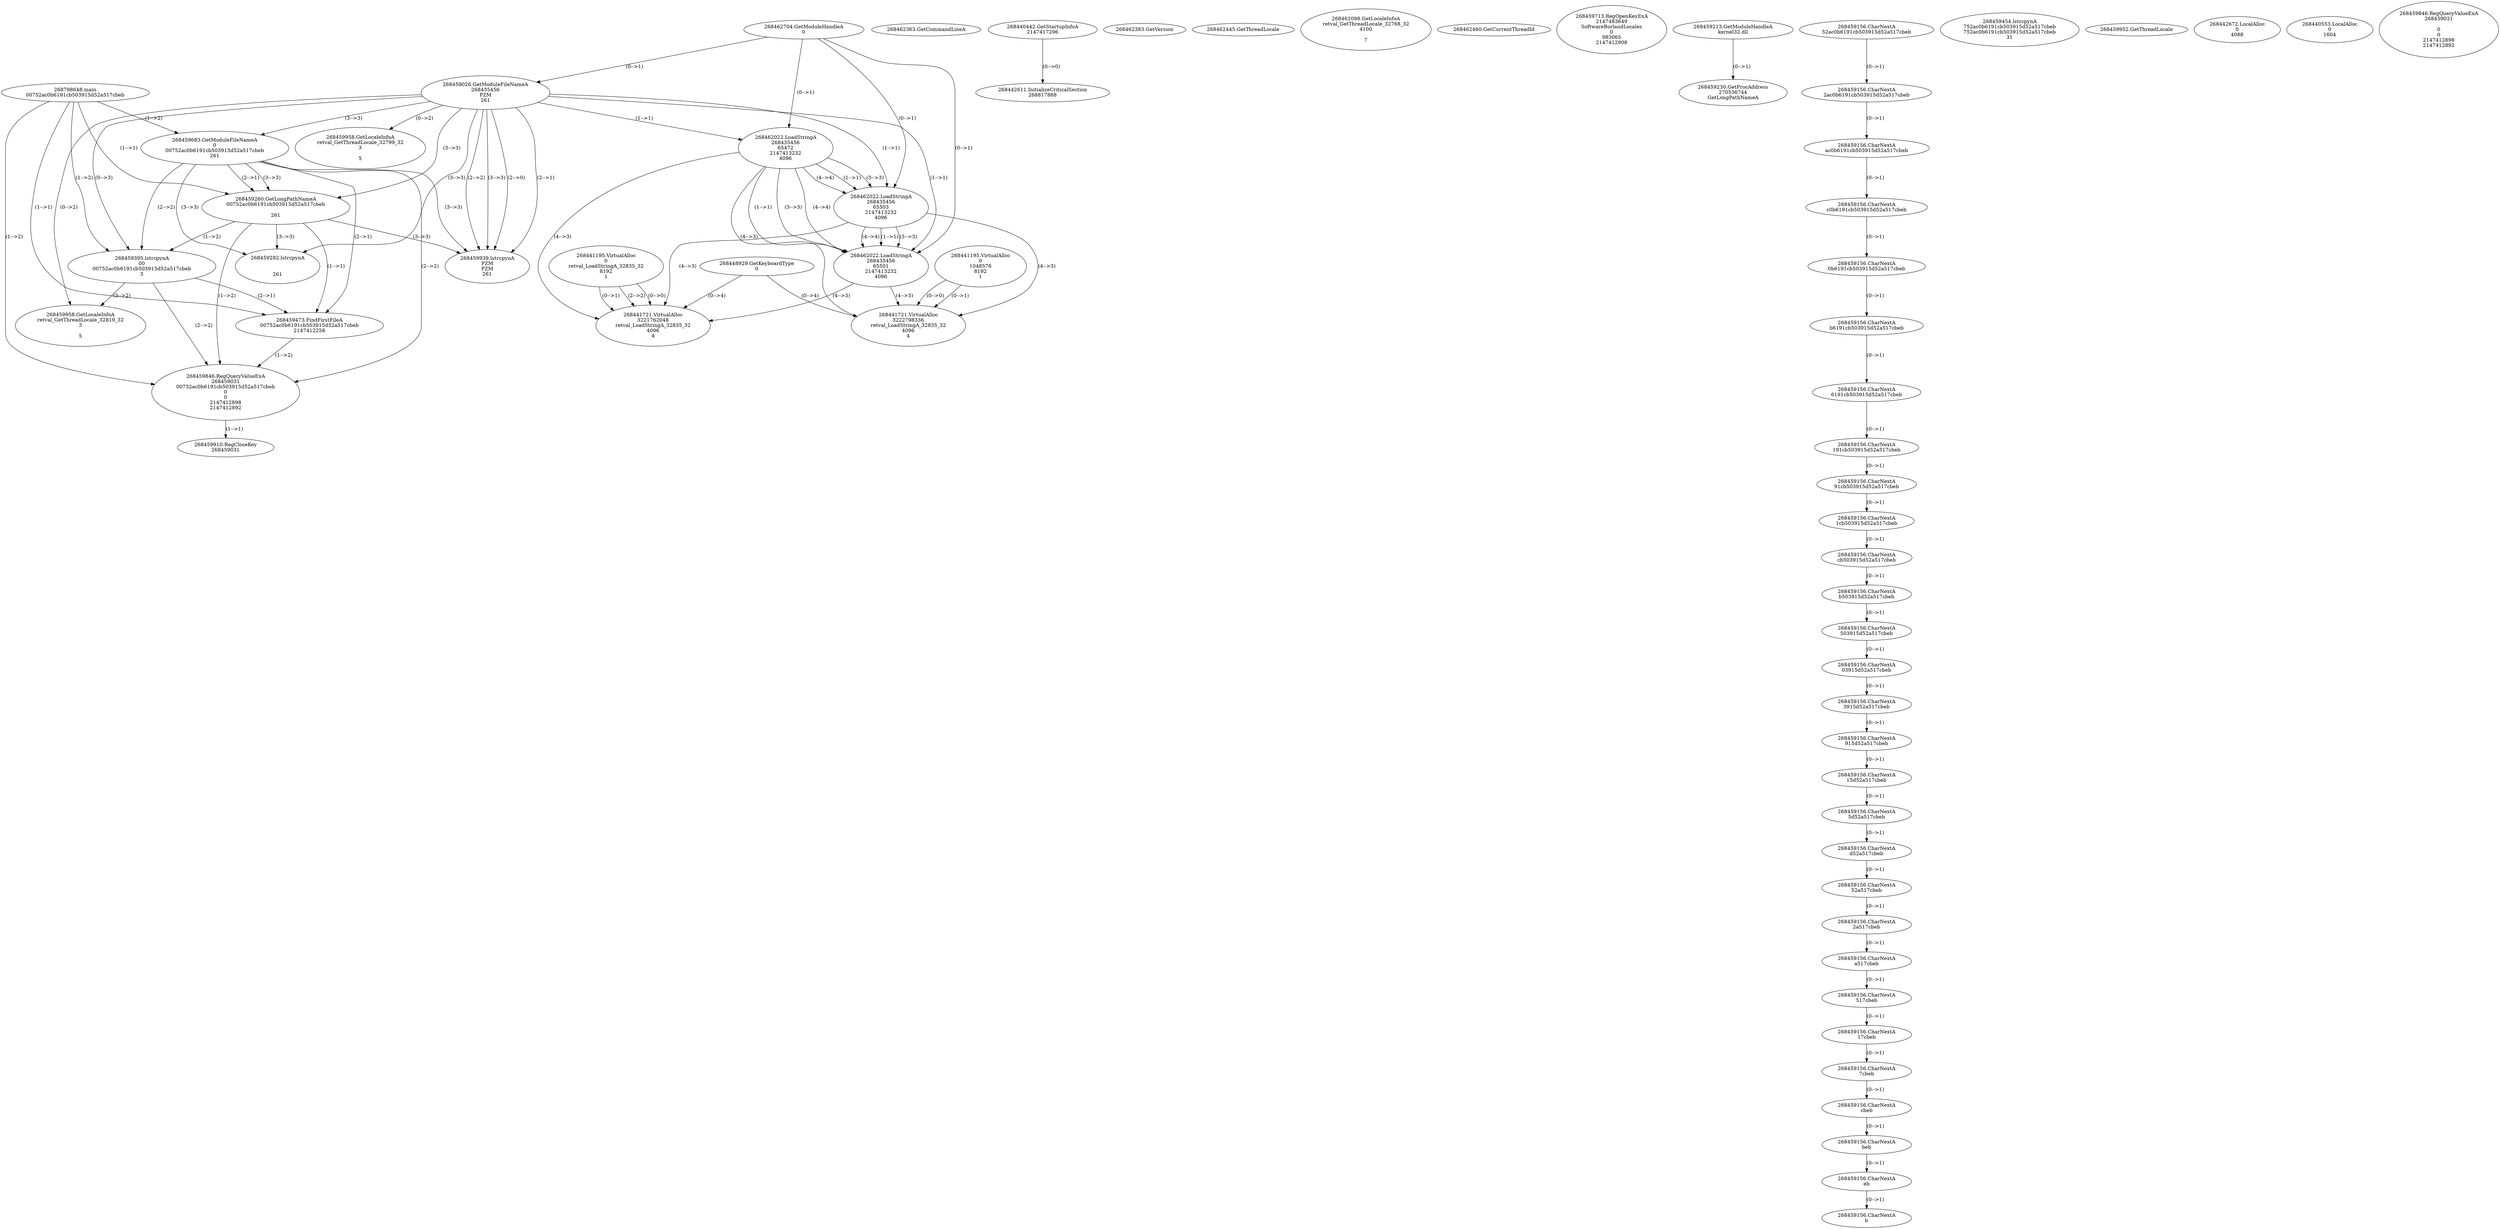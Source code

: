 // Global SCDG with merge call
digraph {
	0 [label="268798648.main
00752ac0b6191cb503915d52a517cbeb"]
	1 [label="268462704.GetModuleHandleA
0"]
	2 [label="268448929.GetKeyboardType
0"]
	3 [label="268462363.GetCommandLineA
"]
	4 [label="268440442.GetStartupInfoA
2147417296"]
	5 [label="268462383.GetVersion
"]
	6 [label="268462445.GetThreadLocale
"]
	7 [label="268462098.GetLocaleInfoA
retval_GetThreadLocale_32768_32
4100

7"]
	8 [label="268462460.GetCurrentThreadId
"]
	9 [label="268459026.GetModuleFileNameA
268435456
PZM
261"]
	1 -> 9 [label="(0-->1)"]
	10 [label="268459683.GetModuleFileNameA
0
00752ac0b6191cb503915d52a517cbeb
261"]
	0 -> 10 [label="(1-->2)"]
	9 -> 10 [label="(3-->3)"]
	11 [label="268459713.RegOpenKeyExA
2147483649
Software\Borland\Locales
0
983065
2147412908"]
	12 [label="268459213.GetModuleHandleA
kernel32.dll"]
	13 [label="268459230.GetProcAddress
270536744
GetLongPathNameA"]
	12 -> 13 [label="(0-->1)"]
	14 [label="268459260.GetLongPathNameA
00752ac0b6191cb503915d52a517cbeb

261"]
	0 -> 14 [label="(1-->1)"]
	10 -> 14 [label="(2-->1)"]
	9 -> 14 [label="(3-->3)"]
	10 -> 14 [label="(3-->3)"]
	15 [label="268459395.lstrcpynA
00
00752ac0b6191cb503915d52a517cbeb
3"]
	0 -> 15 [label="(1-->2)"]
	10 -> 15 [label="(2-->2)"]
	14 -> 15 [label="(1-->2)"]
	9 -> 15 [label="(0-->3)"]
	16 [label="268459156.CharNextA
52ac0b6191cb503915d52a517cbeb"]
	17 [label="268459156.CharNextA
2ac0b6191cb503915d52a517cbeb"]
	16 -> 17 [label="(0-->1)"]
	18 [label="268459156.CharNextA
ac0b6191cb503915d52a517cbeb"]
	17 -> 18 [label="(0-->1)"]
	19 [label="268459156.CharNextA
c0b6191cb503915d52a517cbeb"]
	18 -> 19 [label="(0-->1)"]
	20 [label="268459156.CharNextA
0b6191cb503915d52a517cbeb"]
	19 -> 20 [label="(0-->1)"]
	21 [label="268459156.CharNextA
b6191cb503915d52a517cbeb"]
	20 -> 21 [label="(0-->1)"]
	22 [label="268459156.CharNextA
6191cb503915d52a517cbeb"]
	21 -> 22 [label="(0-->1)"]
	23 [label="268459156.CharNextA
191cb503915d52a517cbeb"]
	22 -> 23 [label="(0-->1)"]
	24 [label="268459156.CharNextA
91cb503915d52a517cbeb"]
	23 -> 24 [label="(0-->1)"]
	25 [label="268459156.CharNextA
1cb503915d52a517cbeb"]
	24 -> 25 [label="(0-->1)"]
	26 [label="268459156.CharNextA
cb503915d52a517cbeb"]
	25 -> 26 [label="(0-->1)"]
	27 [label="268459156.CharNextA
b503915d52a517cbeb"]
	26 -> 27 [label="(0-->1)"]
	28 [label="268459156.CharNextA
503915d52a517cbeb"]
	27 -> 28 [label="(0-->1)"]
	29 [label="268459156.CharNextA
03915d52a517cbeb"]
	28 -> 29 [label="(0-->1)"]
	30 [label="268459156.CharNextA
3915d52a517cbeb"]
	29 -> 30 [label="(0-->1)"]
	31 [label="268459156.CharNextA
915d52a517cbeb"]
	30 -> 31 [label="(0-->1)"]
	32 [label="268459156.CharNextA
15d52a517cbeb"]
	31 -> 32 [label="(0-->1)"]
	33 [label="268459156.CharNextA
5d52a517cbeb"]
	32 -> 33 [label="(0-->1)"]
	34 [label="268459156.CharNextA
d52a517cbeb"]
	33 -> 34 [label="(0-->1)"]
	35 [label="268459156.CharNextA
52a517cbeb"]
	34 -> 35 [label="(0-->1)"]
	36 [label="268459156.CharNextA
2a517cbeb"]
	35 -> 36 [label="(0-->1)"]
	37 [label="268459156.CharNextA
a517cbeb"]
	36 -> 37 [label="(0-->1)"]
	38 [label="268459156.CharNextA
517cbeb"]
	37 -> 38 [label="(0-->1)"]
	39 [label="268459156.CharNextA
17cbeb"]
	38 -> 39 [label="(0-->1)"]
	40 [label="268459156.CharNextA
7cbeb"]
	39 -> 40 [label="(0-->1)"]
	41 [label="268459156.CharNextA
cbeb"]
	40 -> 41 [label="(0-->1)"]
	42 [label="268459156.CharNextA
beb"]
	41 -> 42 [label="(0-->1)"]
	43 [label="268459156.CharNextA
eb"]
	42 -> 43 [label="(0-->1)"]
	44 [label="268459156.CharNextA
b"]
	43 -> 44 [label="(0-->1)"]
	45 [label="268459454.lstrcpynA
752ac0b6191cb503915d52a517cbeb
752ac0b6191cb503915d52a517cbeb
31"]
	46 [label="268459473.FindFirstFileA
00752ac0b6191cb503915d52a517cbeb
2147412258"]
	0 -> 46 [label="(1-->1)"]
	10 -> 46 [label="(2-->1)"]
	14 -> 46 [label="(1-->1)"]
	15 -> 46 [label="(2-->1)"]
	47 [label="268459846.RegQueryValueExA
268459031
00752ac0b6191cb503915d52a517cbeb
0
0
2147412898
2147412892"]
	0 -> 47 [label="(1-->2)"]
	10 -> 47 [label="(2-->2)"]
	14 -> 47 [label="(1-->2)"]
	15 -> 47 [label="(2-->2)"]
	46 -> 47 [label="(1-->2)"]
	48 [label="268459910.RegCloseKey
268459031"]
	47 -> 48 [label="(1-->1)"]
	49 [label="268459939.lstrcpynA
PZM
PZM
261"]
	9 -> 49 [label="(2-->1)"]
	9 -> 49 [label="(2-->2)"]
	9 -> 49 [label="(3-->3)"]
	10 -> 49 [label="(3-->3)"]
	14 -> 49 [label="(3-->3)"]
	9 -> 49 [label="(2-->0)"]
	50 [label="268459952.GetThreadLocale
"]
	51 [label="268459958.GetLocaleInfoA
retval_GetThreadLocale_32819_32
3

5"]
	9 -> 51 [label="(0-->2)"]
	15 -> 51 [label="(3-->2)"]
	52 [label="268462022.LoadStringA
268435456
65472
2147413232
4096"]
	1 -> 52 [label="(0-->1)"]
	9 -> 52 [label="(1-->1)"]
	53 [label="268462022.LoadStringA
268435456
65503
2147413232
4096"]
	1 -> 53 [label="(0-->1)"]
	9 -> 53 [label="(1-->1)"]
	52 -> 53 [label="(1-->1)"]
	52 -> 53 [label="(3-->3)"]
	52 -> 53 [label="(4-->4)"]
	54 [label="268462022.LoadStringA
268435456
65501
2147413232
4096"]
	1 -> 54 [label="(0-->1)"]
	9 -> 54 [label="(1-->1)"]
	52 -> 54 [label="(1-->1)"]
	53 -> 54 [label="(1-->1)"]
	52 -> 54 [label="(3-->3)"]
	53 -> 54 [label="(3-->3)"]
	52 -> 54 [label="(4-->4)"]
	53 -> 54 [label="(4-->4)"]
	55 [label="268442611.InitializeCriticalSection
268817868"]
	4 -> 55 [label="(0-->0)"]
	56 [label="268442672.LocalAlloc
0
4088"]
	57 [label="268441195.VirtualAlloc
0
retval_LoadStringA_32835_32
8192
1"]
	58 [label="268440553.LocalAlloc
0
1604"]
	59 [label="268441721.VirtualAlloc
3221762048
retval_LoadStringA_32835_32
4096
4"]
	57 -> 59 [label="(0-->1)"]
	57 -> 59 [label="(2-->2)"]
	52 -> 59 [label="(4-->3)"]
	53 -> 59 [label="(4-->3)"]
	54 -> 59 [label="(4-->3)"]
	2 -> 59 [label="(0-->4)"]
	57 -> 59 [label="(0-->0)"]
	60 [label="268459282.lstrcpynA


261"]
	9 -> 60 [label="(3-->3)"]
	10 -> 60 [label="(3-->3)"]
	14 -> 60 [label="(3-->3)"]
	61 [label="268459846.RegQueryValueExA
268459031

0
0
2147412898
2147412892"]
	62 [label="268459958.GetLocaleInfoA
retval_GetThreadLocale_32799_32
3

5"]
	9 -> 62 [label="(0-->2)"]
	63 [label="268441195.VirtualAlloc
0
1048576
8192
1"]
	64 [label="268441721.VirtualAlloc
3222798336
retval_LoadStringA_32835_32
4096
4"]
	63 -> 64 [label="(0-->1)"]
	52 -> 64 [label="(4-->3)"]
	53 -> 64 [label="(4-->3)"]
	54 -> 64 [label="(4-->3)"]
	2 -> 64 [label="(0-->4)"]
	63 -> 64 [label="(0-->0)"]
}
